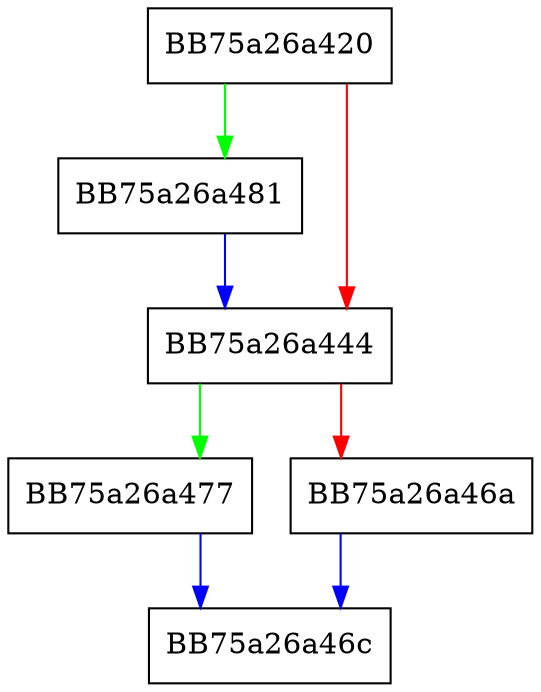 digraph fputc {
  node [shape="box"];
  graph [splines=ortho];
  BB75a26a420 -> BB75a26a481 [color="green"];
  BB75a26a420 -> BB75a26a444 [color="red"];
  BB75a26a444 -> BB75a26a477 [color="green"];
  BB75a26a444 -> BB75a26a46a [color="red"];
  BB75a26a46a -> BB75a26a46c [color="blue"];
  BB75a26a477 -> BB75a26a46c [color="blue"];
  BB75a26a481 -> BB75a26a444 [color="blue"];
}